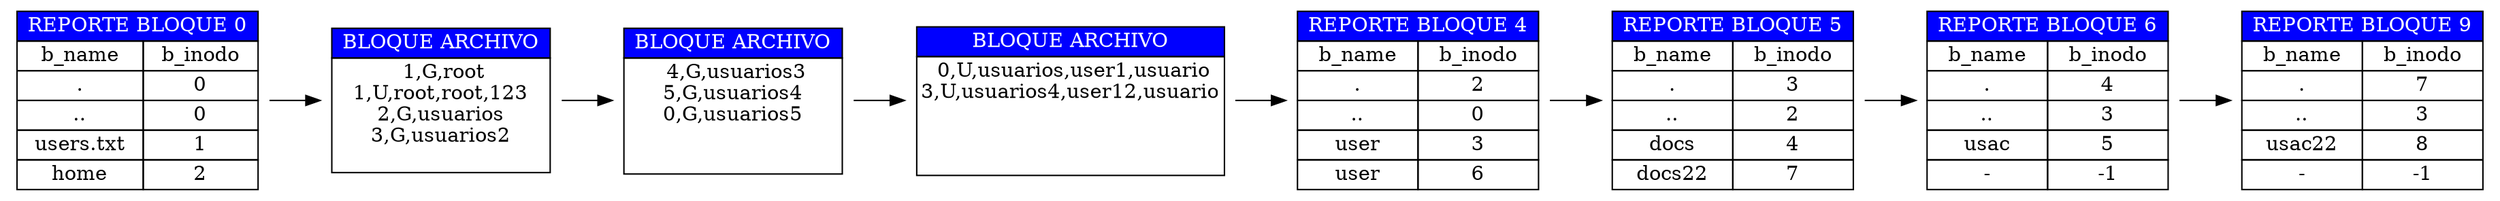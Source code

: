 digraph G {
	rankdir=LR;
	node [shape=plaintext]
	bloque0 [label=<
							<table border="0" cellborder="1" cellspacing="0">
							<tr><td colspan="2" bgcolor="#0000FF"><font color="white"> REPORTE BLOQUE 0 </font></td></tr>
	<tr><td>b_name</td><td>b_inodo</td></tr>
	<tr><td>.</td><td>0</td></tr>
	<tr><td>..</td><td>0</td></tr>
	<tr><td>users.txt</td><td>1</td></tr>
	<tr><td>home</td><td>2</td></tr>	</table>>];
bloque1 [label=<
					<table border="0" cellborder="1" cellspacing="0">
		<tr><td colspan="2" bgcolor="#0000FF"><font color="white"> BLOQUE ARCHIVO </font></td></tr>
		<tr><td colspan="2"> 1,G,root<br/>1,U,root,root,123<br/>2,G,usuarios<br/>3,G,usuarios2<br/> </td></tr>	</table>>];
bloque2 [label=<
					<table border="0" cellborder="1" cellspacing="0">
		<tr><td colspan="2" bgcolor="#0000FF"><font color="white"> BLOQUE ARCHIVO </font></td></tr>
		<tr><td colspan="2"> 4,G,usuarios3<br/>5,G,usuarios4<br/>0,G,usuarios5<br/><br/> </td></tr>	</table>>];
bloque3 [label=<
					<table border="0" cellborder="1" cellspacing="0">
		<tr><td colspan="2" bgcolor="#0000FF"><font color="white"> BLOQUE ARCHIVO </font></td></tr>
		<tr><td colspan="2"> 0,U,usuarios,user1,usuario<br/>3,U,usuarios4,user12,usuario<br/><br/><br/> </td></tr>	</table>>];
bloque4 [label=<
							<table border="0" cellborder="1" cellspacing="0">
							<tr><td colspan="2" bgcolor="#0000FF"><font color="white"> REPORTE BLOQUE 4 </font></td></tr>
	<tr><td>b_name</td><td>b_inodo</td></tr>
	<tr><td>.</td><td>2</td></tr>
	<tr><td>..</td><td>0</td></tr>
	<tr><td>user</td><td>3</td></tr>
	<tr><td>user</td><td>6</td></tr>	</table>>];
bloque5 [label=<
							<table border="0" cellborder="1" cellspacing="0">
							<tr><td colspan="2" bgcolor="#0000FF"><font color="white"> REPORTE BLOQUE 5 </font></td></tr>
	<tr><td>b_name</td><td>b_inodo</td></tr>
	<tr><td>.</td><td>3</td></tr>
	<tr><td>..</td><td>2</td></tr>
	<tr><td>docs</td><td>4</td></tr>
	<tr><td>docs22</td><td>7</td></tr>	</table>>];
bloque6 [label=<
							<table border="0" cellborder="1" cellspacing="0">
							<tr><td colspan="2" bgcolor="#0000FF"><font color="white"> REPORTE BLOQUE 6 </font></td></tr>
	<tr><td>b_name</td><td>b_inodo</td></tr>
	<tr><td>.</td><td>4</td></tr>
	<tr><td>..</td><td>3</td></tr>
	<tr><td>usac</td><td>5</td></tr>
	<tr><td>-</td><td>-1</td></tr>	</table>>];
bloque9 [label=<
							<table border="0" cellborder="1" cellspacing="0">
							<tr><td colspan="2" bgcolor="#0000FF"><font color="white"> REPORTE BLOQUE 9 </font></td></tr>
	<tr><td>b_name</td><td>b_inodo</td></tr>
	<tr><td>.</td><td>7</td></tr>
	<tr><td>..</td><td>3</td></tr>
	<tr><td>usac22</td><td>8</td></tr>
	<tr><td>-</td><td>-1</td></tr>	</table>>];
bloque0 -> bloque1
bloque1 -> bloque2
bloque2 -> bloque3
bloque3 -> bloque4
bloque4 -> bloque5
bloque5 -> bloque6
bloque6 -> bloque9
}
